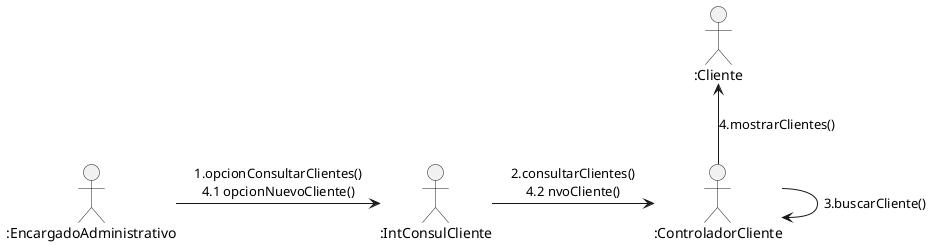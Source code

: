 @startuml
allow_mixing

    actor ":EncargadoAdministrativo" as operador
    boundary ":IntConsulCliente" as intConsulClient
    control ":ControladorCliente" as ctrlClient
    collections ":Cliente" as Client

    operador -> intConsulClient : "1.opcionConsultarClientes()\n4.1 opcionNuevoCliente()"
    intConsulClient -> ctrlClient : "2.consultarClientes()\n4.2 nvoCliente()"
    ctrlClient -> ctrlClient : "3.buscarCliente()"
    ctrlClient -up-> Client : "4.mostrarClientes()"

@enduml
